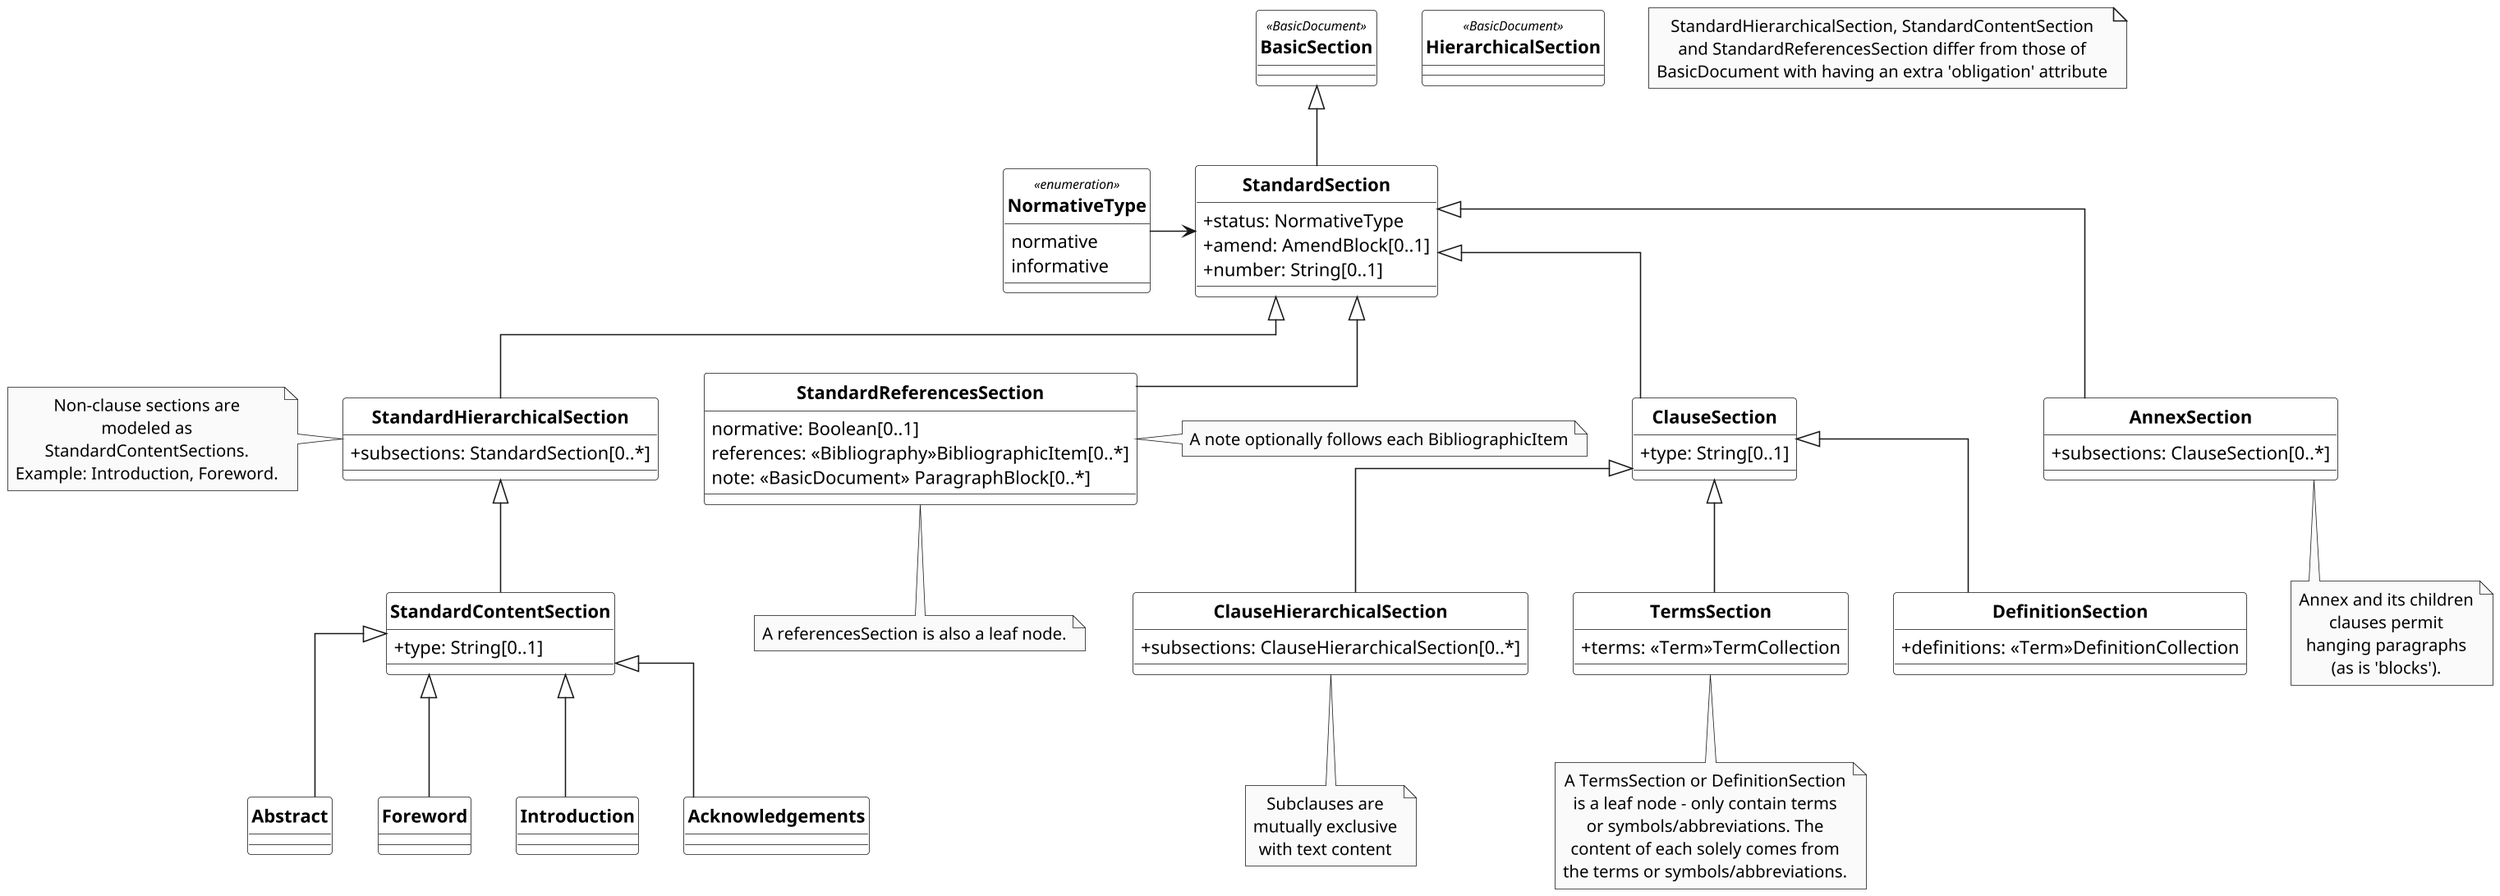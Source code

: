 @startuml StandardDoc_Sections
/'
Diagram:        StandardDoc_Sections
DateCreate:     22/08/2018
Description:    Metanorma StandardDocument ("StanDoc") is a family of document models that forms the basis of Metanorma IsoDoc, which is used to represent 
                ISO Standards and similarly structured standards. It itself is an instantiation of BasicDocument (BasicDoc)
                It is one of the document models that Selagraph operates on.
                Metanorma StandardDocument itself is a document model can form the basis of multiple standard document types, including:
                
                - ISO Standards
                - CSD Standards
                - Chinese Standards (GB and family)
                
                The Relaton Bibliography UML models used within these models are located here: Relaton BibModels

Hystory of changes:
> DD/MM/YYYY
    - 10/06/2019: refine modelling of sections
    - 02/10/2019: alternate notes and references
    - 12/05/2020: StandardReferencesSection/@normative
    - 09/09/2020: amend blocks
'/

'******* CONFIGURATION ************************************************
skinparam classAttributeIconSize 0
skinparam Dpi 150
skinparam Monochrome true
skinparam LineType ortho
hide circle
/' skinparam CircledCharacterRadius 0 '/
/' skinparam CircledCharacterFontSize 0 '/
skinparam Default {
TextAlignment center
FontName Helvetica
}
skinparam Class {
AttributeIconSize 0
BackgroundColor White
FontStyle bold
StereotypeFontSize 10
}
skinparam Rectangle {
BackgroundColor White
FontStyle bold
FontSize 11
StereotypeFontSize 10
}
skinparam Object {
BackgroundColor White
FontStyle bold
FontSize 11
StereotypeFontSize 10
}

skinparam Entity {
StereotypeFontSize 10
}

'******* CLASS DEFINITION *********************************************
class BasicSection <<BasicDocument>> {
}

class HierarchicalSection <<BasicDocument>> {
}

class StandardSection {
    +status: NormativeType
    +amend: AmendBlock[0..1]
    +number: String[0..1]
}

class StandardHierarchicalSection{
    +subsections: StandardSection[0..*]
}

class Abstract { 
}
class Foreword { 
}
class Introduction { 
}
class Acknowledgements { 
}

class StandardContentSection{
    +type: String[0..1]
}

class ClauseSection{
    +type: String[0..1]
}

class ClauseHierarchicalSection{
    +subsections: ClauseHierarchicalSection[0..*]
}

class TermsSection{
    +terms: <<Term>>TermCollection
}

class DefinitionSection{
    +definitions: <<Term>>DefinitionCollection
}

class AnnexSection{
    +subsections: ClauseSection[0..*]
}

class StandardReferencesSection{
    normative: Boolean[0..1]
    references: <<Bibliography>>BibliographicItem[0..*]
    note: <<BasicDocument>> ParagraphBlock[0..*]
}

enum NormativeType <<enumeration>>{
    normative
    informative
}

'******* NOTES ********************************************************
note "StandardHierarchicalSection, StandardContentSection\nand StandardReferencesSection differ from those of\nBasicDocument with having an extra 'obligation' attribute" as N1
note left of StandardHierarchicalSection: Non-clause sections are\nmodeled as\nStandardContentSections.\nExample: Introduction, Foreword.
note bottom of ClauseHierarchicalSection: Subclauses are\nmutually exclusive\nwith text content
note bottom of TermsSection: A TermsSection or DefinitionSection\nis a leaf node - only contain terms\nor symbols/abbreviations. The\ncontent of each solely comes from\nthe terms or symbols/abbreviations.
note bottom of AnnexSection: Annex and its children\nclauses permit\nhanging paragraphs\n(as is 'blocks').
note bottom of StandardReferencesSection: A referencesSection is also a leaf node.
note right of StandardReferencesSection: A note optionally follows each BibliographicItem

'******* CLASS RELATIONS **********************************************
BasicSection <|-- StandardSection

StandardSection <-left- NormativeType
StandardSection <|-- StandardHierarchicalSection
StandardSection <|-- ClauseSection
StandardSection <|-- AnnexSection
StandardSection <|-- StandardReferencesSection

StandardHierarchicalSection <|-- StandardContentSection

StandardContentSection <|-- Abstract
StandardContentSection <|-- Foreword
StandardContentSection <|-- Introduction
StandardContentSection <|-- Acknowledgements

ClauseSection <|-- TermsSection
ClauseSection <|-- DefinitionSection
ClauseSection <|-- ClauseHierarchicalSection

@enduml
